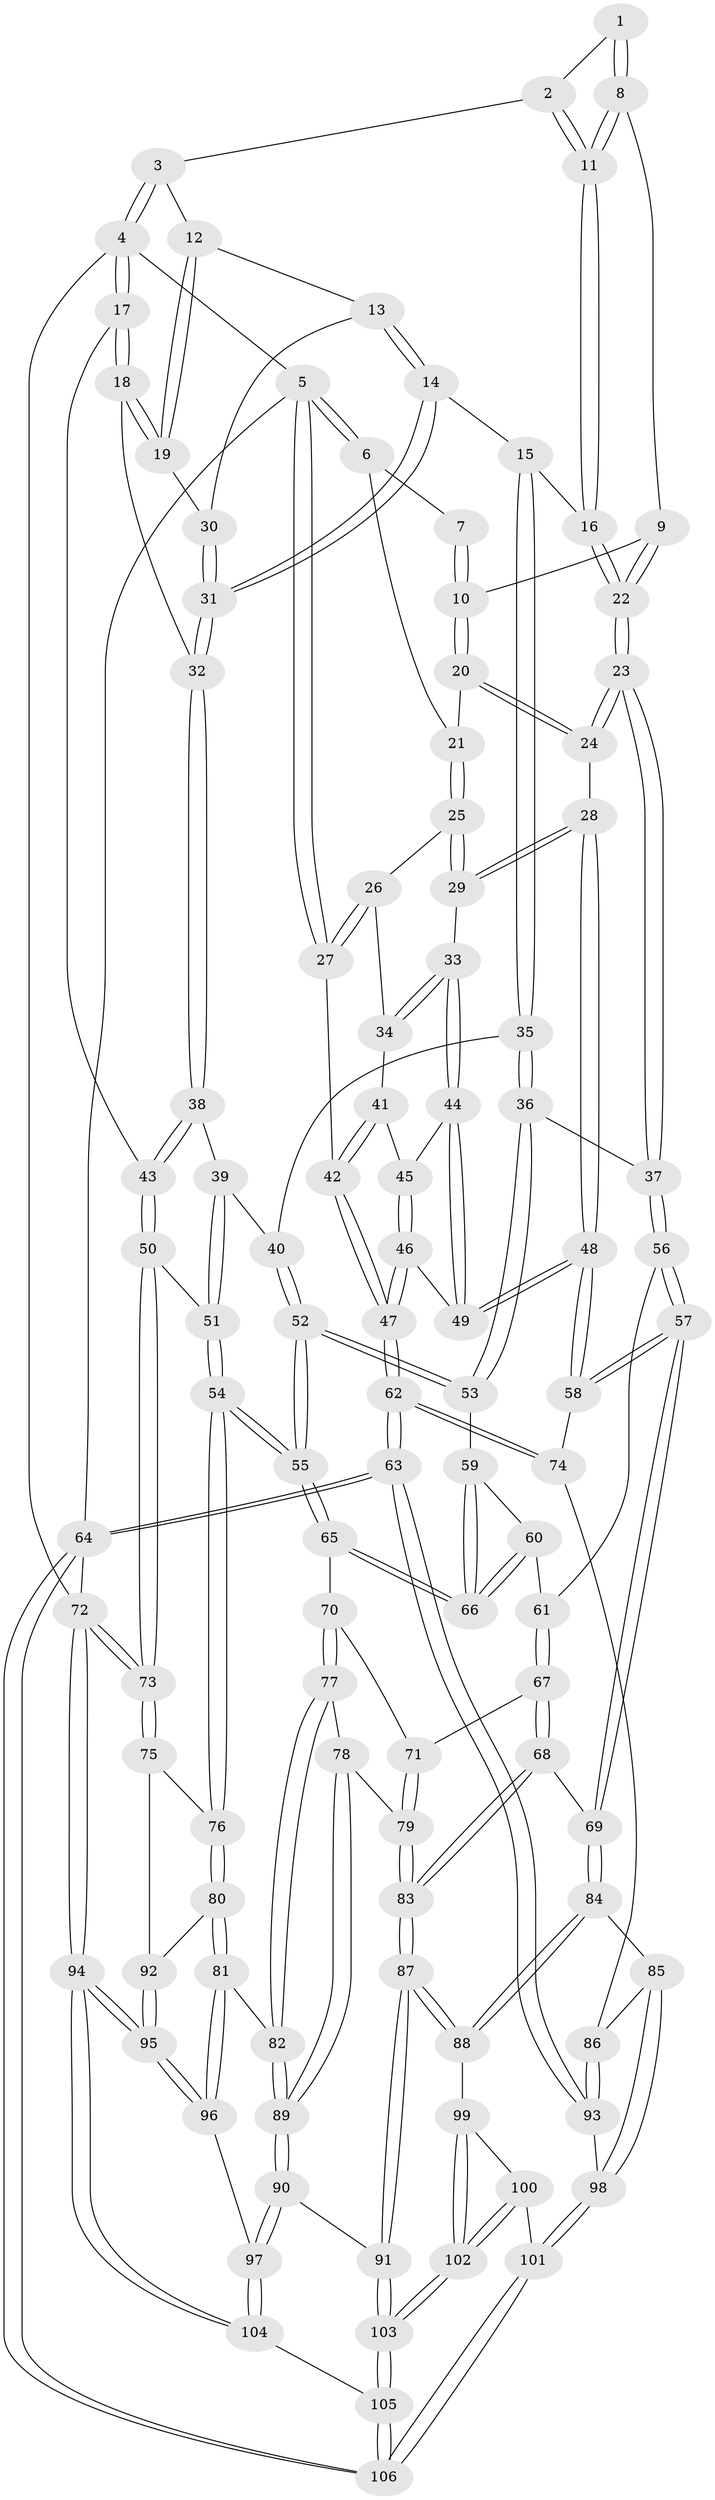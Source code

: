 // coarse degree distribution, {3: 0.8, 4: 0.12, 2: 0.04, 5: 0.02666666666666667, 6: 0.013333333333333334}
// Generated by graph-tools (version 1.1) at 2025/54/03/04/25 22:54:33]
// undirected, 106 vertices, 262 edges
graph export_dot {
  node [color=gray90,style=filled];
  1 [pos="+0.5257825803169991+0"];
  2 [pos="+0.7825138710178391+0"];
  3 [pos="+0.9536021802219253+0"];
  4 [pos="+1+0"];
  5 [pos="+0+0"];
  6 [pos="+0+0"];
  7 [pos="+0.38279768202172276+0"];
  8 [pos="+0.5306336699395333+0.06407635477424681"];
  9 [pos="+0.4641663372359167+0.10131338767507599"];
  10 [pos="+0.39162803047306294+0.07095681352925265"];
  11 [pos="+0.6788399331991366+0.08961914639931175"];
  12 [pos="+0.9049081587263781+0.019212390774076448"];
  13 [pos="+0.8168128797354474+0.16432414356272404"];
  14 [pos="+0.7603025229531863+0.19204036982320555"];
  15 [pos="+0.7180069791824406+0.1955157663350751"];
  16 [pos="+0.7009239834401239+0.18244785535425104"];
  17 [pos="+1+0.18132080306508874"];
  18 [pos="+0.9788843982159978+0.19012528775906998"];
  19 [pos="+0.9630700596035825+0.17893352278026223"];
  20 [pos="+0.33689729146498393+0.10638673681895658"];
  21 [pos="+0.32107816266096806+0.1099718017174096"];
  22 [pos="+0.5117060948818898+0.25770386518087285"];
  23 [pos="+0.4551742692868837+0.34879955159877807"];
  24 [pos="+0.44265207271765966+0.34807279966954097"];
  25 [pos="+0.23557136868352996+0.1734478895650667"];
  26 [pos="+0.14134582700515166+0.1595118699838942"];
  27 [pos="+0+0"];
  28 [pos="+0.41858235804303023+0.351757044245592"];
  29 [pos="+0.2993365928589429+0.30124220089576015"];
  30 [pos="+0.8798327600265861+0.1744773805078778"];
  31 [pos="+0.900876572552637+0.29356565915223776"];
  32 [pos="+0.908036351324595+0.29957128294693536"];
  33 [pos="+0.21854999885849508+0.3461632931541591"];
  34 [pos="+0.17452763604127802+0.3120743571674446"];
  35 [pos="+0.7187770356803338+0.20444069224413866"];
  36 [pos="+0.6381530108357027+0.4030368470946656"];
  37 [pos="+0.45904998892493026+0.3535415185369048"];
  38 [pos="+0.9115413985211346+0.3303034104618371"];
  39 [pos="+0.8939924345618414+0.3522515027395453"];
  40 [pos="+0.7946108036569007+0.3885148188642776"];
  41 [pos="+0.09704383594734818+0.3306216284049448"];
  42 [pos="+0+0.11096053123808458"];
  43 [pos="+1+0.3918103293294739"];
  44 [pos="+0.20116592315230597+0.38361506678373386"];
  45 [pos="+0.11014287091340386+0.35370954999343324"];
  46 [pos="+0.10445252121562641+0.5248104313179708"];
  47 [pos="+0+0.5821899891222937"];
  48 [pos="+0.2467397918077745+0.5414772574711106"];
  49 [pos="+0.18937831077297373+0.5182365489481813"];
  50 [pos="+1+0.4708276014048492"];
  51 [pos="+0.9474542228710153+0.49292368807793757"];
  52 [pos="+0.7512546154635806+0.4749579124892473"];
  53 [pos="+0.6912113257270127+0.4565485613709977"];
  54 [pos="+0.8179047552450563+0.5805995758338015"];
  55 [pos="+0.7999663403737952+0.5706355223714289"];
  56 [pos="+0.47241576821831177+0.4207092878888238"];
  57 [pos="+0.3625685622258867+0.6413127884027384"];
  58 [pos="+0.2864058141962653+0.603698294656047"];
  59 [pos="+0.6104705356960848+0.515403692253247"];
  60 [pos="+0.5459628738222284+0.5477434148936455"];
  61 [pos="+0.5395386750075525+0.5484518547597189"];
  62 [pos="+0+0.6739263077964258"];
  63 [pos="+0+0.7980784610954355"];
  64 [pos="+0+1"];
  65 [pos="+0.684969661040574+0.6319324974984134"];
  66 [pos="+0.6777160366824073+0.6264702201730336"];
  67 [pos="+0.5013281250973392+0.6259641243404184"];
  68 [pos="+0.45293331832212325+0.6710284966032122"];
  69 [pos="+0.3960801865085224+0.6707283111066821"];
  70 [pos="+0.6797177108471565+0.6389584003054131"];
  71 [pos="+0.6046426864841931+0.6513969298858941"];
  72 [pos="+1+1"];
  73 [pos="+1+0.7491531994324627"];
  74 [pos="+0.21730228594521958+0.6985646061673368"];
  75 [pos="+0.9812928630586997+0.717689014469787"];
  76 [pos="+0.8702667019929139+0.6803695859505242"];
  77 [pos="+0.6594358912288145+0.7524026237898426"];
  78 [pos="+0.6339267617128646+0.7613571784443676"];
  79 [pos="+0.5783509693016351+0.7686702060207421"];
  80 [pos="+0.7949369253406632+0.7880165653134769"];
  81 [pos="+0.7795911504397749+0.8030952265853323"];
  82 [pos="+0.7469321536080217+0.798208096803018"];
  83 [pos="+0.5488098408281067+0.7779237855157796"];
  84 [pos="+0.3481432192389973+0.8135053362342378"];
  85 [pos="+0.26262524010543686+0.8304125109331609"];
  86 [pos="+0.20933266533017167+0.7837460444209492"];
  87 [pos="+0.527699716430891+0.8829678072709084"];
  88 [pos="+0.35847841974044337+0.8273494815401896"];
  89 [pos="+0.6541538292571892+0.8786013695064757"];
  90 [pos="+0.6311010170400028+0.9190076088816672"];
  91 [pos="+0.5297598285310126+0.8897482825124818"];
  92 [pos="+0.9075467965079734+0.856847346265953"];
  93 [pos="+0+0.8258308582304923"];
  94 [pos="+1+1"];
  95 [pos="+0.9274739581450382+1"];
  96 [pos="+0.7818094983282916+0.8225465806805277"];
  97 [pos="+0.6856646132853853+0.9750124851667795"];
  98 [pos="+0.21402107312742308+0.9489614328953155"];
  99 [pos="+0.3618487212059195+0.9055068672595026"];
  100 [pos="+0.2955458092679126+0.9587666976711244"];
  101 [pos="+0.2247265895687045+0.9833905480293859"];
  102 [pos="+0.4488368192266685+1"];
  103 [pos="+0.462661678894179+1"];
  104 [pos="+0.7980281893033526+1"];
  105 [pos="+0.46581670305307393+1"];
  106 [pos="+0.18485698657074356+1"];
  1 -- 2;
  1 -- 8;
  1 -- 8;
  2 -- 3;
  2 -- 11;
  2 -- 11;
  3 -- 4;
  3 -- 4;
  3 -- 12;
  4 -- 5;
  4 -- 17;
  4 -- 17;
  4 -- 72;
  5 -- 6;
  5 -- 6;
  5 -- 27;
  5 -- 27;
  5 -- 64;
  6 -- 7;
  6 -- 21;
  7 -- 10;
  7 -- 10;
  8 -- 9;
  8 -- 11;
  8 -- 11;
  9 -- 10;
  9 -- 22;
  9 -- 22;
  10 -- 20;
  10 -- 20;
  11 -- 16;
  11 -- 16;
  12 -- 13;
  12 -- 19;
  12 -- 19;
  13 -- 14;
  13 -- 14;
  13 -- 30;
  14 -- 15;
  14 -- 31;
  14 -- 31;
  15 -- 16;
  15 -- 35;
  15 -- 35;
  16 -- 22;
  16 -- 22;
  17 -- 18;
  17 -- 18;
  17 -- 43;
  18 -- 19;
  18 -- 19;
  18 -- 32;
  19 -- 30;
  20 -- 21;
  20 -- 24;
  20 -- 24;
  21 -- 25;
  21 -- 25;
  22 -- 23;
  22 -- 23;
  23 -- 24;
  23 -- 24;
  23 -- 37;
  23 -- 37;
  24 -- 28;
  25 -- 26;
  25 -- 29;
  25 -- 29;
  26 -- 27;
  26 -- 27;
  26 -- 34;
  27 -- 42;
  28 -- 29;
  28 -- 29;
  28 -- 48;
  28 -- 48;
  29 -- 33;
  30 -- 31;
  30 -- 31;
  31 -- 32;
  31 -- 32;
  32 -- 38;
  32 -- 38;
  33 -- 34;
  33 -- 34;
  33 -- 44;
  33 -- 44;
  34 -- 41;
  35 -- 36;
  35 -- 36;
  35 -- 40;
  36 -- 37;
  36 -- 53;
  36 -- 53;
  37 -- 56;
  37 -- 56;
  38 -- 39;
  38 -- 43;
  38 -- 43;
  39 -- 40;
  39 -- 51;
  39 -- 51;
  40 -- 52;
  40 -- 52;
  41 -- 42;
  41 -- 42;
  41 -- 45;
  42 -- 47;
  42 -- 47;
  43 -- 50;
  43 -- 50;
  44 -- 45;
  44 -- 49;
  44 -- 49;
  45 -- 46;
  45 -- 46;
  46 -- 47;
  46 -- 47;
  46 -- 49;
  47 -- 62;
  47 -- 62;
  48 -- 49;
  48 -- 49;
  48 -- 58;
  48 -- 58;
  50 -- 51;
  50 -- 73;
  50 -- 73;
  51 -- 54;
  51 -- 54;
  52 -- 53;
  52 -- 53;
  52 -- 55;
  52 -- 55;
  53 -- 59;
  54 -- 55;
  54 -- 55;
  54 -- 76;
  54 -- 76;
  55 -- 65;
  55 -- 65;
  56 -- 57;
  56 -- 57;
  56 -- 61;
  57 -- 58;
  57 -- 58;
  57 -- 69;
  57 -- 69;
  58 -- 74;
  59 -- 60;
  59 -- 66;
  59 -- 66;
  60 -- 61;
  60 -- 66;
  60 -- 66;
  61 -- 67;
  61 -- 67;
  62 -- 63;
  62 -- 63;
  62 -- 74;
  62 -- 74;
  63 -- 64;
  63 -- 64;
  63 -- 93;
  63 -- 93;
  64 -- 106;
  64 -- 106;
  64 -- 72;
  65 -- 66;
  65 -- 66;
  65 -- 70;
  67 -- 68;
  67 -- 68;
  67 -- 71;
  68 -- 69;
  68 -- 83;
  68 -- 83;
  69 -- 84;
  69 -- 84;
  70 -- 71;
  70 -- 77;
  70 -- 77;
  71 -- 79;
  71 -- 79;
  72 -- 73;
  72 -- 73;
  72 -- 94;
  72 -- 94;
  73 -- 75;
  73 -- 75;
  74 -- 86;
  75 -- 76;
  75 -- 92;
  76 -- 80;
  76 -- 80;
  77 -- 78;
  77 -- 82;
  77 -- 82;
  78 -- 79;
  78 -- 89;
  78 -- 89;
  79 -- 83;
  79 -- 83;
  80 -- 81;
  80 -- 81;
  80 -- 92;
  81 -- 82;
  81 -- 96;
  81 -- 96;
  82 -- 89;
  82 -- 89;
  83 -- 87;
  83 -- 87;
  84 -- 85;
  84 -- 88;
  84 -- 88;
  85 -- 86;
  85 -- 98;
  85 -- 98;
  86 -- 93;
  86 -- 93;
  87 -- 88;
  87 -- 88;
  87 -- 91;
  87 -- 91;
  88 -- 99;
  89 -- 90;
  89 -- 90;
  90 -- 91;
  90 -- 97;
  90 -- 97;
  91 -- 103;
  91 -- 103;
  92 -- 95;
  92 -- 95;
  93 -- 98;
  94 -- 95;
  94 -- 95;
  94 -- 104;
  94 -- 104;
  95 -- 96;
  95 -- 96;
  96 -- 97;
  97 -- 104;
  97 -- 104;
  98 -- 101;
  98 -- 101;
  99 -- 100;
  99 -- 102;
  99 -- 102;
  100 -- 101;
  100 -- 102;
  100 -- 102;
  101 -- 106;
  101 -- 106;
  102 -- 103;
  102 -- 103;
  103 -- 105;
  103 -- 105;
  104 -- 105;
  105 -- 106;
  105 -- 106;
}
